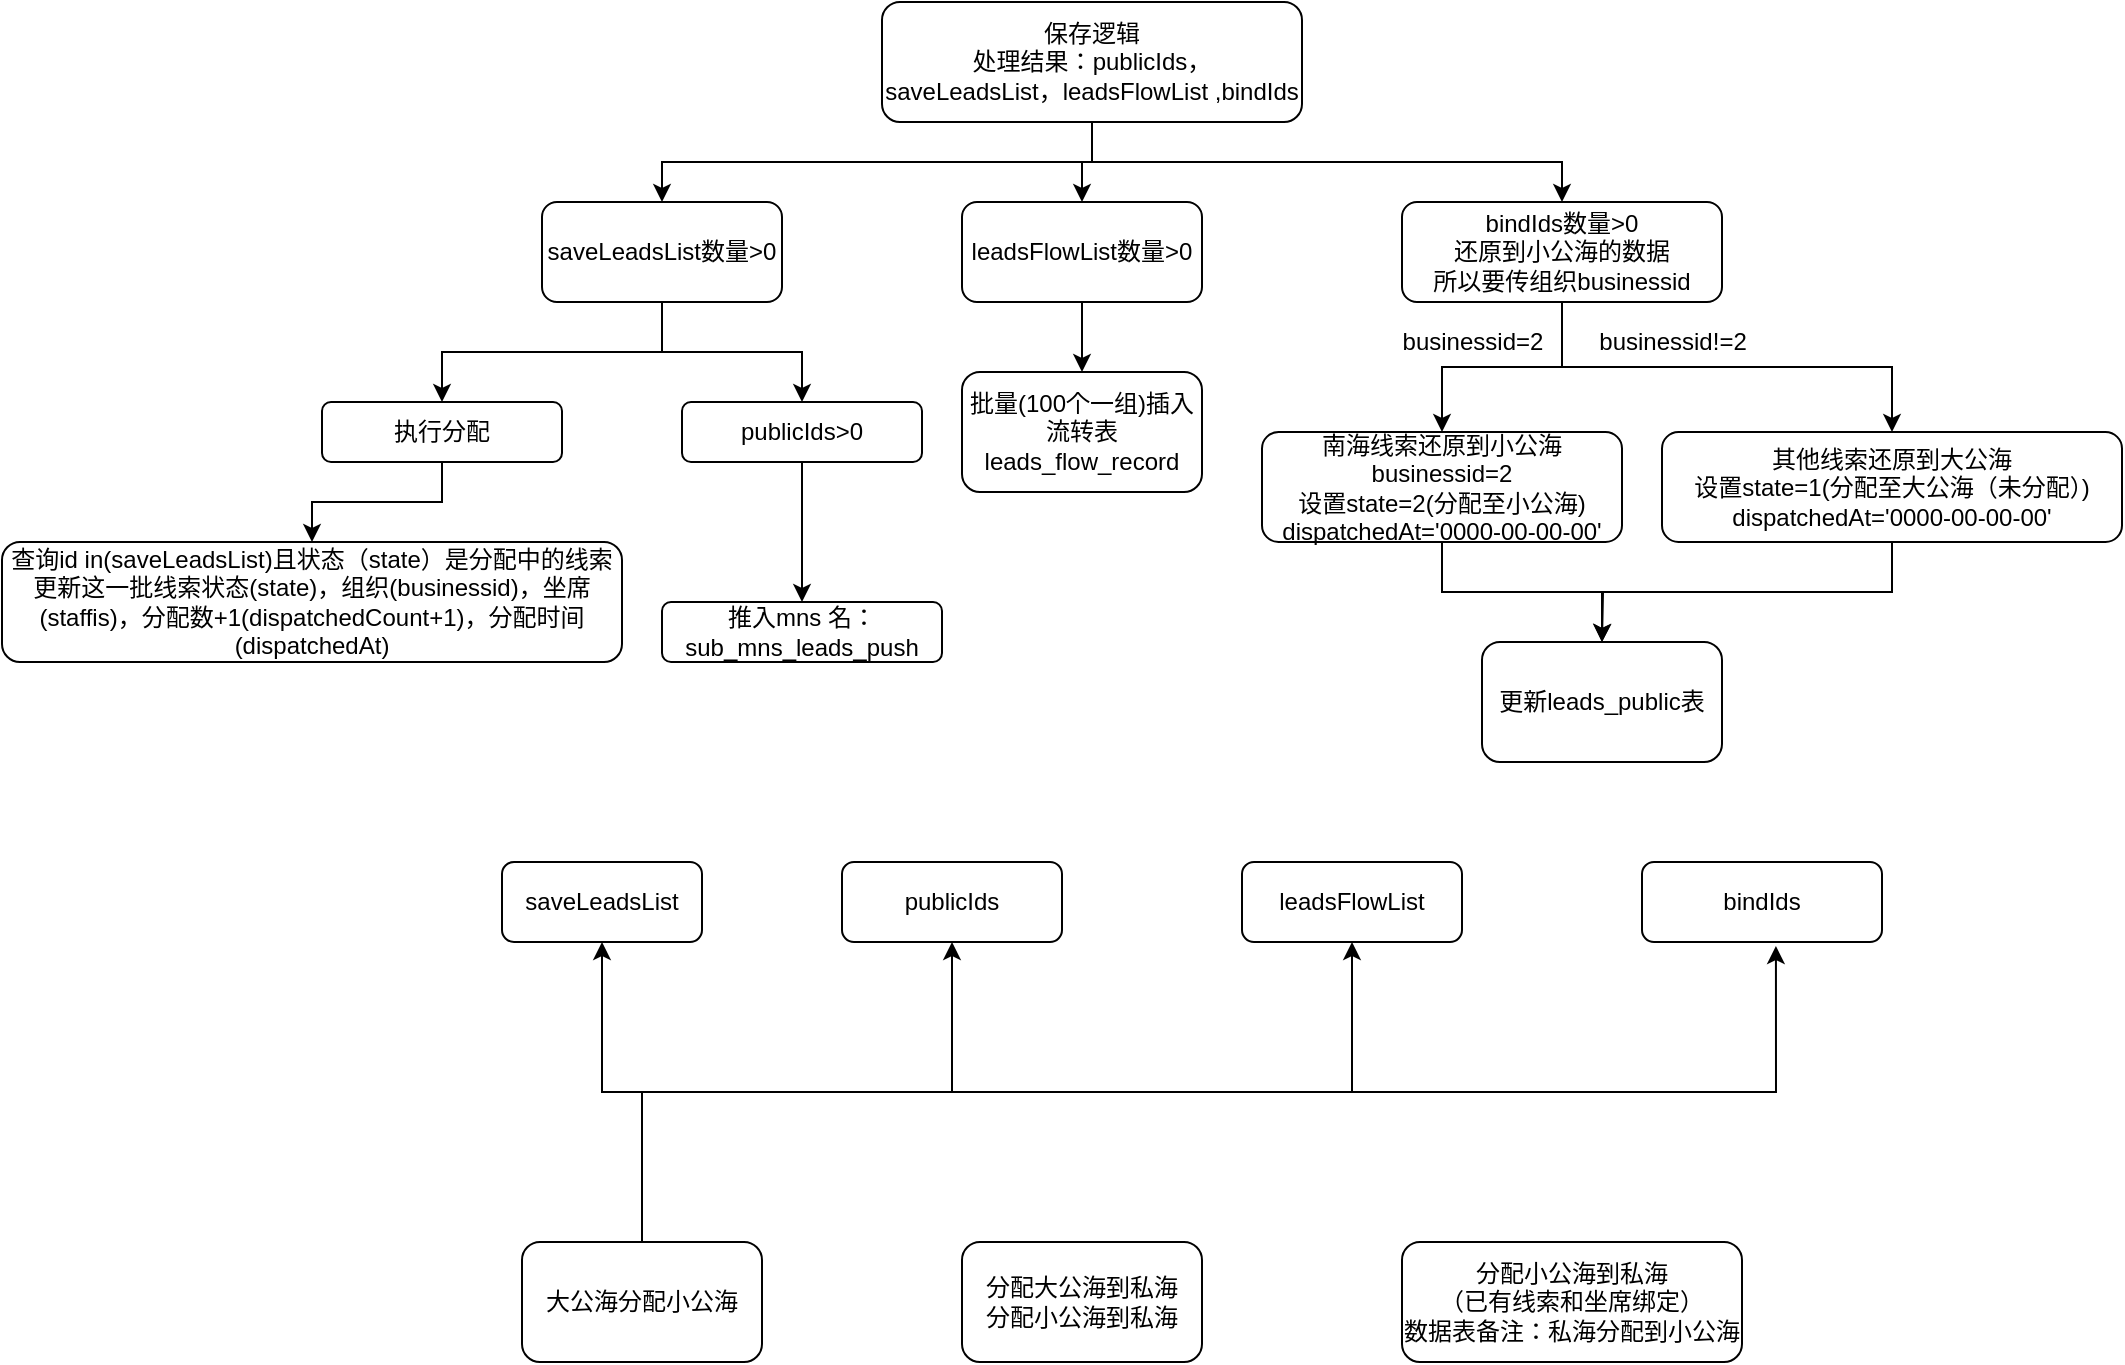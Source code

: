 <mxfile version="14.1.8" type="github">
  <diagram id="Vy2xMf6rB6mP1ssAV8Z6" name="Page-1">
    <mxGraphModel dx="946" dy="646" grid="1" gridSize="10" guides="1" tooltips="1" connect="1" arrows="1" fold="1" page="1" pageScale="1" pageWidth="1200" pageHeight="1920" math="0" shadow="0">
      <root>
        <mxCell id="0" />
        <mxCell id="1" parent="0" />
        <mxCell id="cDqadRUkF0LDUq5StgBz-3" style="edgeStyle=orthogonalEdgeStyle;rounded=0;orthogonalLoop=1;jettySize=auto;html=1;exitX=0.5;exitY=1;exitDx=0;exitDy=0;entryX=0.5;entryY=0;entryDx=0;entryDy=0;" edge="1" parent="1" source="cDqadRUkF0LDUq5StgBz-1" target="cDqadRUkF0LDUq5StgBz-2">
          <mxGeometry relative="1" as="geometry" />
        </mxCell>
        <mxCell id="cDqadRUkF0LDUq5StgBz-15" style="edgeStyle=orthogonalEdgeStyle;rounded=0;orthogonalLoop=1;jettySize=auto;html=1;exitX=0.5;exitY=1;exitDx=0;exitDy=0;entryX=0.5;entryY=0;entryDx=0;entryDy=0;" edge="1" parent="1" source="cDqadRUkF0LDUq5StgBz-1" target="cDqadRUkF0LDUq5StgBz-14">
          <mxGeometry relative="1" as="geometry" />
        </mxCell>
        <mxCell id="cDqadRUkF0LDUq5StgBz-19" style="edgeStyle=orthogonalEdgeStyle;rounded=0;orthogonalLoop=1;jettySize=auto;html=1;exitX=0.5;exitY=1;exitDx=0;exitDy=0;entryX=0.5;entryY=0;entryDx=0;entryDy=0;" edge="1" parent="1" source="cDqadRUkF0LDUq5StgBz-1" target="cDqadRUkF0LDUq5StgBz-18">
          <mxGeometry relative="1" as="geometry" />
        </mxCell>
        <mxCell id="cDqadRUkF0LDUq5StgBz-1" value="保存逻辑&lt;br&gt;&lt;span&gt;处理结果：&lt;/span&gt;&lt;span&gt;publicIds，&lt;br&gt;&lt;/span&gt;&lt;span style=&quot;text-align: left&quot;&gt;saveLeadsList，&lt;/span&gt;&lt;span&gt;leadsFlowList ,bindIds&lt;/span&gt;" style="rounded=1;whiteSpace=wrap;html=1;" vertex="1" parent="1">
          <mxGeometry x="480" y="10" width="210" height="60" as="geometry" />
        </mxCell>
        <mxCell id="cDqadRUkF0LDUq5StgBz-6" style="edgeStyle=orthogonalEdgeStyle;rounded=0;orthogonalLoop=1;jettySize=auto;html=1;exitX=0.5;exitY=1;exitDx=0;exitDy=0;entryX=0.5;entryY=0;entryDx=0;entryDy=0;" edge="1" parent="1" source="cDqadRUkF0LDUq5StgBz-2" target="cDqadRUkF0LDUq5StgBz-4">
          <mxGeometry relative="1" as="geometry" />
        </mxCell>
        <mxCell id="cDqadRUkF0LDUq5StgBz-7" style="edgeStyle=orthogonalEdgeStyle;rounded=0;orthogonalLoop=1;jettySize=auto;html=1;exitX=0.5;exitY=1;exitDx=0;exitDy=0;entryX=0.5;entryY=0;entryDx=0;entryDy=0;" edge="1" parent="1" source="cDqadRUkF0LDUq5StgBz-2" target="cDqadRUkF0LDUq5StgBz-5">
          <mxGeometry relative="1" as="geometry" />
        </mxCell>
        <mxCell id="cDqadRUkF0LDUq5StgBz-2" value="&lt;span style=&quot;text-align: left&quot;&gt;saveLeadsList数量&amp;gt;0&lt;/span&gt;" style="rounded=1;whiteSpace=wrap;html=1;" vertex="1" parent="1">
          <mxGeometry x="310" y="110" width="120" height="50" as="geometry" />
        </mxCell>
        <mxCell id="cDqadRUkF0LDUq5StgBz-13" style="edgeStyle=orthogonalEdgeStyle;rounded=0;orthogonalLoop=1;jettySize=auto;html=1;exitX=0.5;exitY=1;exitDx=0;exitDy=0;" edge="1" parent="1" source="cDqadRUkF0LDUq5StgBz-4" target="cDqadRUkF0LDUq5StgBz-12">
          <mxGeometry relative="1" as="geometry" />
        </mxCell>
        <mxCell id="cDqadRUkF0LDUq5StgBz-4" value="&lt;div style=&quot;text-align: left&quot;&gt;&lt;span&gt;&lt;font face=&quot;helvetica&quot;&gt;执行分配&lt;/font&gt;&lt;/span&gt;&lt;/div&gt;" style="rounded=1;whiteSpace=wrap;html=1;" vertex="1" parent="1">
          <mxGeometry x="200" y="210" width="120" height="30" as="geometry" />
        </mxCell>
        <mxCell id="cDqadRUkF0LDUq5StgBz-9" style="edgeStyle=orthogonalEdgeStyle;rounded=0;orthogonalLoop=1;jettySize=auto;html=1;exitX=0.5;exitY=1;exitDx=0;exitDy=0;entryX=0.5;entryY=0;entryDx=0;entryDy=0;" edge="1" parent="1" source="cDqadRUkF0LDUq5StgBz-5" target="cDqadRUkF0LDUq5StgBz-8">
          <mxGeometry relative="1" as="geometry" />
        </mxCell>
        <mxCell id="cDqadRUkF0LDUq5StgBz-5" value="publicIds&amp;gt;0" style="rounded=1;whiteSpace=wrap;html=1;" vertex="1" parent="1">
          <mxGeometry x="380" y="210" width="120" height="30" as="geometry" />
        </mxCell>
        <mxCell id="cDqadRUkF0LDUq5StgBz-8" value="推入mns 名：sub_mns_leads_push" style="rounded=1;whiteSpace=wrap;html=1;" vertex="1" parent="1">
          <mxGeometry x="370" y="310" width="140" height="30" as="geometry" />
        </mxCell>
        <mxCell id="cDqadRUkF0LDUq5StgBz-12" value="查询id in(&lt;span style=&quot;text-align: left&quot;&gt;saveLeadsList&lt;/span&gt;)且状态（state）是分配中的线索&lt;br&gt;更新这一批线索状态(state)，组织(businessid)，坐席(staffis)，分配数+1(dispatchedCount+1)，分配时间(dispatchedAt)" style="rounded=1;whiteSpace=wrap;html=1;" vertex="1" parent="1">
          <mxGeometry x="40" y="280" width="310" height="60" as="geometry" />
        </mxCell>
        <mxCell id="cDqadRUkF0LDUq5StgBz-17" style="edgeStyle=orthogonalEdgeStyle;rounded=0;orthogonalLoop=1;jettySize=auto;html=1;exitX=0.5;exitY=1;exitDx=0;exitDy=0;entryX=0.5;entryY=0;entryDx=0;entryDy=0;" edge="1" parent="1" source="cDqadRUkF0LDUq5StgBz-14" target="cDqadRUkF0LDUq5StgBz-16">
          <mxGeometry relative="1" as="geometry" />
        </mxCell>
        <mxCell id="cDqadRUkF0LDUq5StgBz-14" value="leadsFlowList&lt;span style=&quot;text-align: left&quot;&gt;数量&amp;gt;0&lt;/span&gt;" style="rounded=1;whiteSpace=wrap;html=1;" vertex="1" parent="1">
          <mxGeometry x="520" y="110" width="120" height="50" as="geometry" />
        </mxCell>
        <mxCell id="cDqadRUkF0LDUq5StgBz-16" value="批量(100个一组)插入流转表&lt;br&gt;leads_flow_record" style="rounded=1;whiteSpace=wrap;html=1;" vertex="1" parent="1">
          <mxGeometry x="520" y="195" width="120" height="60" as="geometry" />
        </mxCell>
        <mxCell id="cDqadRUkF0LDUq5StgBz-22" style="edgeStyle=orthogonalEdgeStyle;rounded=0;orthogonalLoop=1;jettySize=auto;html=1;exitX=0.5;exitY=1;exitDx=0;exitDy=0;entryX=0.5;entryY=0;entryDx=0;entryDy=0;" edge="1" parent="1" source="cDqadRUkF0LDUq5StgBz-18" target="cDqadRUkF0LDUq5StgBz-20">
          <mxGeometry relative="1" as="geometry" />
        </mxCell>
        <mxCell id="cDqadRUkF0LDUq5StgBz-23" style="edgeStyle=orthogonalEdgeStyle;rounded=0;orthogonalLoop=1;jettySize=auto;html=1;exitX=0.5;exitY=1;exitDx=0;exitDy=0;entryX=0.5;entryY=0;entryDx=0;entryDy=0;" edge="1" parent="1" source="cDqadRUkF0LDUq5StgBz-18" target="cDqadRUkF0LDUq5StgBz-21">
          <mxGeometry relative="1" as="geometry" />
        </mxCell>
        <mxCell id="cDqadRUkF0LDUq5StgBz-18" value="bindIds&lt;span style=&quot;text-align: left&quot;&gt;数量&amp;gt;0&lt;br&gt;还原到小公海的数据&lt;br&gt;所以要传组织&lt;/span&gt;business&lt;span style=&quot;text-align: left&quot;&gt;id&lt;br&gt;&lt;/span&gt;" style="rounded=1;whiteSpace=wrap;html=1;" vertex="1" parent="1">
          <mxGeometry x="740" y="110" width="160" height="50" as="geometry" />
        </mxCell>
        <mxCell id="cDqadRUkF0LDUq5StgBz-27" style="edgeStyle=orthogonalEdgeStyle;rounded=0;orthogonalLoop=1;jettySize=auto;html=1;exitX=0.5;exitY=1;exitDx=0;exitDy=0;entryX=0.5;entryY=0;entryDx=0;entryDy=0;" edge="1" parent="1" source="cDqadRUkF0LDUq5StgBz-20" target="cDqadRUkF0LDUq5StgBz-26">
          <mxGeometry relative="1" as="geometry" />
        </mxCell>
        <mxCell id="cDqadRUkF0LDUq5StgBz-20" value="南海线索还原到小公海&lt;br&gt;businessid=2&lt;br&gt;设置state=2(分配至小公海)&lt;br&gt;dispatchedAt=&#39;0000-00-00-00&#39;" style="rounded=1;whiteSpace=wrap;html=1;" vertex="1" parent="1">
          <mxGeometry x="670" y="225" width="180" height="55" as="geometry" />
        </mxCell>
        <mxCell id="cDqadRUkF0LDUq5StgBz-28" style="edgeStyle=orthogonalEdgeStyle;rounded=0;orthogonalLoop=1;jettySize=auto;html=1;exitX=0.5;exitY=1;exitDx=0;exitDy=0;" edge="1" parent="1" source="cDqadRUkF0LDUq5StgBz-21">
          <mxGeometry relative="1" as="geometry">
            <mxPoint x="840" y="330" as="targetPoint" />
          </mxGeometry>
        </mxCell>
        <mxCell id="cDqadRUkF0LDUq5StgBz-21" value="其他线索还原到大公海&lt;br&gt;设置state=1(分配至大公海（未分配）)&lt;br&gt;dispatchedAt=&#39;0000-00-00-00&#39;" style="rounded=1;whiteSpace=wrap;html=1;" vertex="1" parent="1">
          <mxGeometry x="870" y="225" width="230" height="55" as="geometry" />
        </mxCell>
        <mxCell id="cDqadRUkF0LDUq5StgBz-24" value="&lt;span&gt;business&lt;/span&gt;&lt;span style=&quot;text-align: left&quot;&gt;id=2&lt;/span&gt;" style="text;html=1;align=center;verticalAlign=middle;resizable=0;points=[];autosize=1;" vertex="1" parent="1">
          <mxGeometry x="730" y="170" width="90" height="20" as="geometry" />
        </mxCell>
        <mxCell id="cDqadRUkF0LDUq5StgBz-25" value="business&lt;span style=&quot;text-align: left&quot;&gt;id!=2&lt;/span&gt;" style="text;html=1;align=center;verticalAlign=middle;resizable=0;points=[];autosize=1;" vertex="1" parent="1">
          <mxGeometry x="830" y="170" width="90" height="20" as="geometry" />
        </mxCell>
        <mxCell id="cDqadRUkF0LDUq5StgBz-26" value="更新leads_public表" style="rounded=1;whiteSpace=wrap;html=1;" vertex="1" parent="1">
          <mxGeometry x="780" y="330" width="120" height="60" as="geometry" />
        </mxCell>
        <mxCell id="cDqadRUkF0LDUq5StgBz-35" value="publicIds" style="rounded=1;whiteSpace=wrap;html=1;" vertex="1" parent="1">
          <mxGeometry x="460" y="440" width="110" height="40" as="geometry" />
        </mxCell>
        <mxCell id="cDqadRUkF0LDUq5StgBz-40" style="edgeStyle=orthogonalEdgeStyle;rounded=0;orthogonalLoop=1;jettySize=auto;html=1;exitX=0.5;exitY=0;exitDx=0;exitDy=0;entryX=0.5;entryY=1;entryDx=0;entryDy=0;" edge="1" parent="1" source="cDqadRUkF0LDUq5StgBz-36" target="cDqadRUkF0LDUq5StgBz-37">
          <mxGeometry relative="1" as="geometry" />
        </mxCell>
        <mxCell id="cDqadRUkF0LDUq5StgBz-41" style="edgeStyle=orthogonalEdgeStyle;rounded=0;orthogonalLoop=1;jettySize=auto;html=1;exitX=0.5;exitY=0;exitDx=0;exitDy=0;entryX=0.5;entryY=1;entryDx=0;entryDy=0;" edge="1" parent="1" source="cDqadRUkF0LDUq5StgBz-36" target="cDqadRUkF0LDUq5StgBz-35">
          <mxGeometry relative="1" as="geometry" />
        </mxCell>
        <mxCell id="cDqadRUkF0LDUq5StgBz-42" style="edgeStyle=orthogonalEdgeStyle;rounded=0;orthogonalLoop=1;jettySize=auto;html=1;exitX=0.5;exitY=0;exitDx=0;exitDy=0;entryX=0.5;entryY=1;entryDx=0;entryDy=0;" edge="1" parent="1" source="cDqadRUkF0LDUq5StgBz-36" target="cDqadRUkF0LDUq5StgBz-39">
          <mxGeometry relative="1" as="geometry" />
        </mxCell>
        <mxCell id="cDqadRUkF0LDUq5StgBz-43" style="edgeStyle=orthogonalEdgeStyle;rounded=0;orthogonalLoop=1;jettySize=auto;html=1;exitX=0.5;exitY=0;exitDx=0;exitDy=0;entryX=0.558;entryY=1.05;entryDx=0;entryDy=0;entryPerimeter=0;" edge="1" parent="1" source="cDqadRUkF0LDUq5StgBz-36" target="cDqadRUkF0LDUq5StgBz-38">
          <mxGeometry relative="1" as="geometry" />
        </mxCell>
        <mxCell id="cDqadRUkF0LDUq5StgBz-36" value="大公海分配小公海" style="rounded=1;whiteSpace=wrap;html=1;" vertex="1" parent="1">
          <mxGeometry x="300" y="630" width="120" height="60" as="geometry" />
        </mxCell>
        <mxCell id="cDqadRUkF0LDUq5StgBz-37" value="&lt;span style=&quot;text-align: left&quot;&gt;saveLeadsList&lt;/span&gt;" style="rounded=1;whiteSpace=wrap;html=1;" vertex="1" parent="1">
          <mxGeometry x="290" y="440" width="100" height="40" as="geometry" />
        </mxCell>
        <mxCell id="cDqadRUkF0LDUq5StgBz-38" value="bindIds" style="rounded=1;whiteSpace=wrap;html=1;" vertex="1" parent="1">
          <mxGeometry x="860" y="440" width="120" height="40" as="geometry" />
        </mxCell>
        <mxCell id="cDqadRUkF0LDUq5StgBz-39" value="leadsFlowList" style="rounded=1;whiteSpace=wrap;html=1;" vertex="1" parent="1">
          <mxGeometry x="660" y="440" width="110" height="40" as="geometry" />
        </mxCell>
        <mxCell id="cDqadRUkF0LDUq5StgBz-45" value="分配大公海到私海&lt;br&gt;分配小公海到私海" style="rounded=1;whiteSpace=wrap;html=1;" vertex="1" parent="1">
          <mxGeometry x="520" y="630" width="120" height="60" as="geometry" />
        </mxCell>
        <mxCell id="cDqadRUkF0LDUq5StgBz-46" value="分配小公海到私海&lt;br&gt;（已有线索和坐席绑定）&lt;br&gt;数据表备注：私海分配到小公海" style="rounded=1;whiteSpace=wrap;html=1;" vertex="1" parent="1">
          <mxGeometry x="740" y="630" width="170" height="60" as="geometry" />
        </mxCell>
      </root>
    </mxGraphModel>
  </diagram>
</mxfile>

